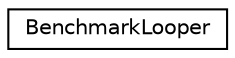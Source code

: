 digraph "Graphical Class Hierarchy"
{
  edge [fontname="Helvetica",fontsize="10",labelfontname="Helvetica",labelfontsize="10"];
  node [fontname="Helvetica",fontsize="10",shape=record];
  rankdir="LR";
  Node1 [label="BenchmarkLooper",height=0.2,width=0.4,color="black", fillcolor="white", style="filled",URL="$classCatch_1_1BenchmarkLooper.html"];
}
